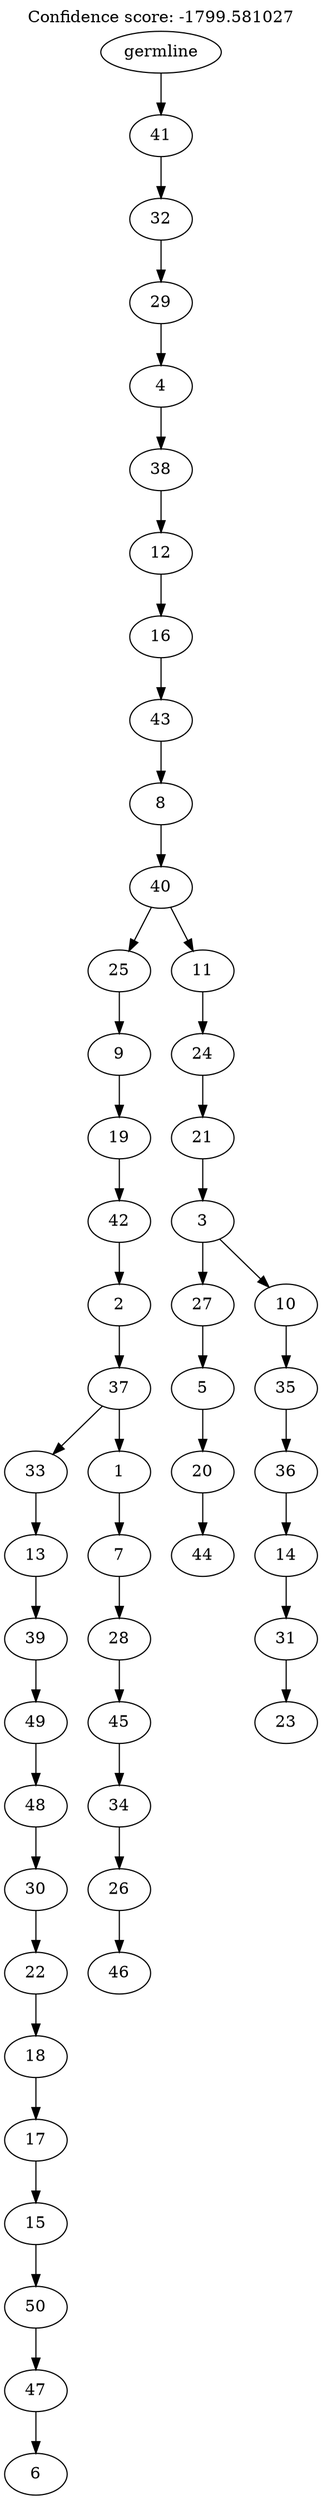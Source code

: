 digraph g {
	"49" -> "50";
	"50" [label="6"];
	"48" -> "49";
	"49" [label="47"];
	"47" -> "48";
	"48" [label="50"];
	"46" -> "47";
	"47" [label="15"];
	"45" -> "46";
	"46" [label="17"];
	"44" -> "45";
	"45" [label="18"];
	"43" -> "44";
	"44" [label="22"];
	"42" -> "43";
	"43" [label="30"];
	"41" -> "42";
	"42" [label="48"];
	"40" -> "41";
	"41" [label="49"];
	"39" -> "40";
	"40" [label="39"];
	"38" -> "39";
	"39" [label="13"];
	"36" -> "37";
	"37" [label="46"];
	"35" -> "36";
	"36" [label="26"];
	"34" -> "35";
	"35" [label="34"];
	"33" -> "34";
	"34" [label="45"];
	"32" -> "33";
	"33" [label="28"];
	"31" -> "32";
	"32" [label="7"];
	"30" -> "31";
	"31" [label="1"];
	"30" -> "38";
	"38" [label="33"];
	"29" -> "30";
	"30" [label="37"];
	"28" -> "29";
	"29" [label="2"];
	"27" -> "28";
	"28" [label="42"];
	"26" -> "27";
	"27" [label="19"];
	"25" -> "26";
	"26" [label="9"];
	"23" -> "24";
	"24" [label="44"];
	"22" -> "23";
	"23" [label="20"];
	"21" -> "22";
	"22" [label="5"];
	"19" -> "20";
	"20" [label="23"];
	"18" -> "19";
	"19" [label="31"];
	"17" -> "18";
	"18" [label="14"];
	"16" -> "17";
	"17" [label="36"];
	"15" -> "16";
	"16" [label="35"];
	"14" -> "15";
	"15" [label="10"];
	"14" -> "21";
	"21" [label="27"];
	"13" -> "14";
	"14" [label="3"];
	"12" -> "13";
	"13" [label="21"];
	"11" -> "12";
	"12" [label="24"];
	"10" -> "11";
	"11" [label="11"];
	"10" -> "25";
	"25" [label="25"];
	"9" -> "10";
	"10" [label="40"];
	"8" -> "9";
	"9" [label="8"];
	"7" -> "8";
	"8" [label="43"];
	"6" -> "7";
	"7" [label="16"];
	"5" -> "6";
	"6" [label="12"];
	"4" -> "5";
	"5" [label="38"];
	"3" -> "4";
	"4" [label="4"];
	"2" -> "3";
	"3" [label="29"];
	"1" -> "2";
	"2" [label="32"];
	"0" -> "1";
	"1" [label="41"];
	"0" [label="germline"];
	labelloc="t";
	label="Confidence score: -1799.581027";
}
